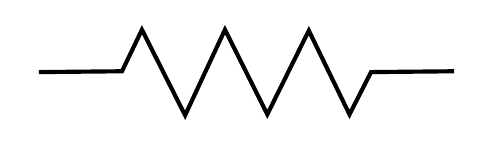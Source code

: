 \tikzset{every picture/.style={line width=0.75pt}} %set default line width to 0.75pt        

\begin{tikzpicture}[x=0.75pt,y=0.75pt,yscale=-1,xscale=1]
%uncomment if require: \path (0,82); %set diagram left start at 0, and has height of 82

%Straight Lines [id:da11666992549989796] 
\draw [line width=1.5]    (11.4,40.02) -- (51.4,39.62) -- (61,19.62) -- (81.8,60.82) -- (101,19.62) -- (121.4,60.42) -- (141.4,20.02) -- (161,60.42) -- (171.4,40.02) -- (211.4,39.62) ;






\end{tikzpicture}